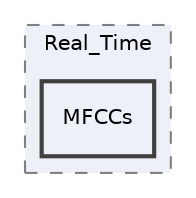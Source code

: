 digraph "/home/bruh/Documents/GitHub/cleaned_and_commented/Real_Time/MFCCs"
{
 // LATEX_PDF_SIZE
  edge [fontname="Helvetica",fontsize="10",labelfontname="Helvetica",labelfontsize="10"];
  node [fontname="Helvetica",fontsize="10",shape=record];
  compound=true
  subgraph clusterdir_861de89f66ca9f15b5c2ae42c47b4a1e {
    graph [ bgcolor="#edf0f7", pencolor="grey50", style="filled,dashed,", label="Real_Time", fontname="Helvetica", fontsize="10", URL="dir_861de89f66ca9f15b5c2ae42c47b4a1e.html"]
  dir_469fe2be20dd24052681601d760f1399 [shape=box, label="MFCCs", style="filled,bold,", fillcolor="#edf0f7", color="grey25", URL="dir_469fe2be20dd24052681601d760f1399.html"];
  }
}
